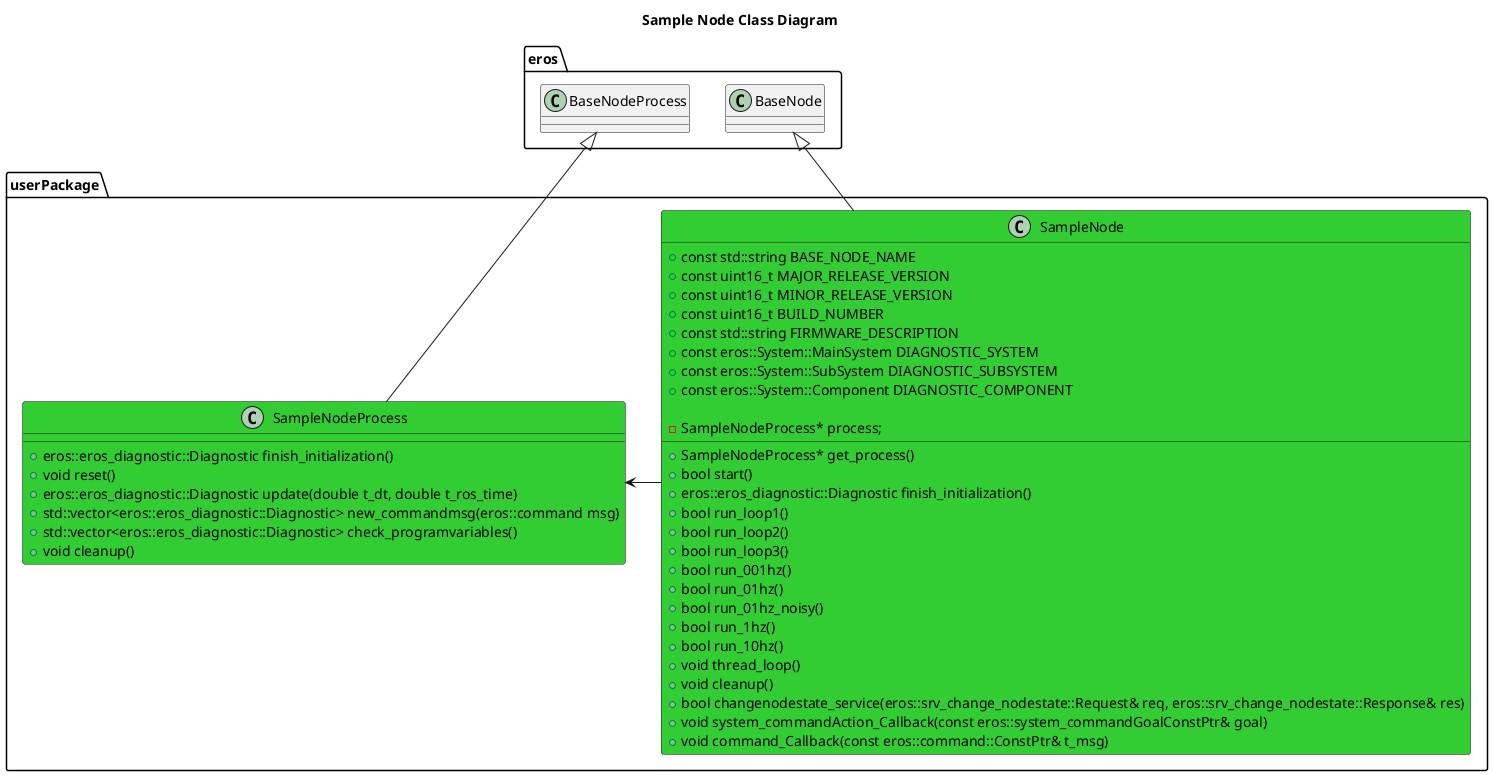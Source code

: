 @startuml
title Sample Node Class Diagram

package eros {
  class BaseNode
  class BaseNodeProcess
}

package userPackage {

  class SampleNode #LimeGreen {
      +const std::string BASE_NODE_NAME
      +const uint16_t MAJOR_RELEASE_VERSION
      +const uint16_t MINOR_RELEASE_VERSION
      +const uint16_t BUILD_NUMBER
      +const std::string FIRMWARE_DESCRIPTION
      +const eros::System::MainSystem DIAGNOSTIC_SYSTEM
      +const eros::System::SubSystem DIAGNOSTIC_SUBSYSTEM
      +const eros::System::Component DIAGNOSTIC_COMPONENT
      +SampleNodeProcess* get_process()
      +bool start()
      +eros::eros_diagnostic::Diagnostic finish_initialization()
      +bool run_loop1()
      +bool run_loop2()
      +bool run_loop3()
      +bool run_001hz()
      +bool run_01hz()
      +bool run_01hz_noisy()
      +bool run_1hz()
      +bool run_10hz()
      +void thread_loop()
      +void cleanup()
      +bool changenodestate_service(eros::srv_change_nodestate::Request& req, eros::srv_change_nodestate::Response& res)
      +void system_commandAction_Callback(const eros::system_commandGoalConstPtr& goal)
      +void command_Callback(const eros::command::ConstPtr& t_msg)

      -SampleNodeProcess* process;
  }
  class SampleNodeProcess #LimeGreen {
      +eros::eros_diagnostic::Diagnostic finish_initialization()
      +void reset()
      +eros::eros_diagnostic::Diagnostic update(double t_dt, double t_ros_time)
      +std::vector<eros::eros_diagnostic::Diagnostic> new_commandmsg(eros::command msg)
      +std::vector<eros::eros_diagnostic::Diagnostic> check_programvariables()
      +void cleanup()

  }
  BaseNode <|-- SampleNode
  BaseNodeProcess <|-- SampleNodeProcess
  SampleNode -> SampleNodeProcess
}
@enduml